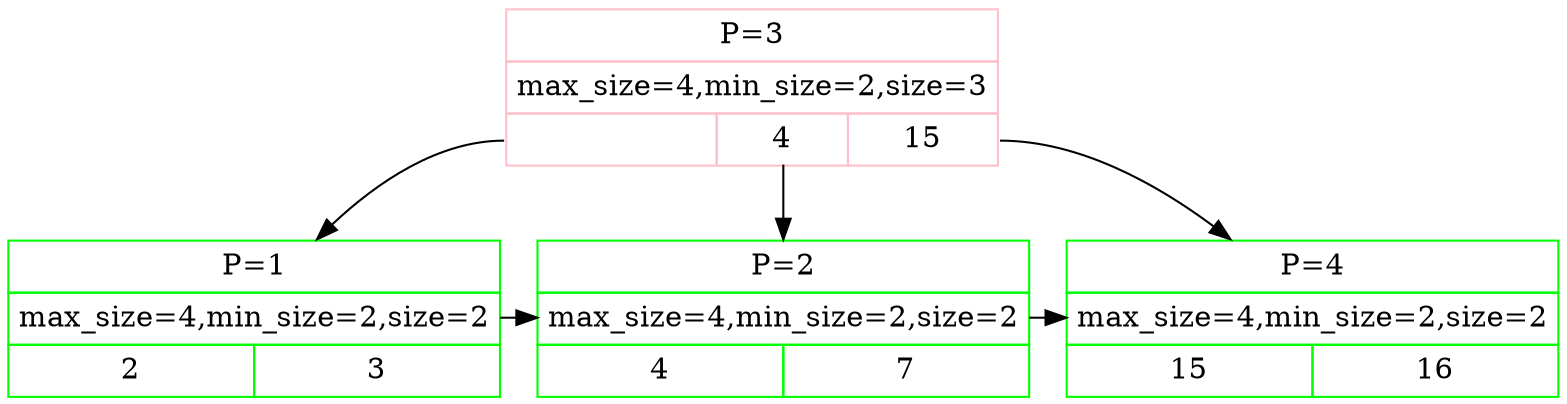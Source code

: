 digraph G {
INT_3[shape=plain color=pink label=<<TABLE BORDER="0" CELLBORDER="1" CELLSPACING="0" CELLPADDING="4">
<TR><TD COLSPAN="3">P=3</TD></TR>
<TR><TD COLSPAN="3">max_size=4,min_size=2,size=3</TD></TR>
<TR><TD PORT="p1"> </TD>
<TD PORT="p2">4</TD>
<TD PORT="p4">15</TD>
</TR></TABLE>>];
LEAF_1[shape=plain color=green label=<<TABLE BORDER="0" CELLBORDER="1" CELLSPACING="0" CELLPADDING="4">
<TR><TD COLSPAN="2">P=1</TD></TR>
<TR><TD COLSPAN="2">max_size=4,min_size=2,size=2</TD></TR>
<TR><TD>2</TD>
<TD>3</TD>
</TR></TABLE>>];
LEAF_1 -> LEAF_2;
{rank=same LEAF_1 LEAF_2};
INT_3:p1 -> LEAF_1;
LEAF_2[shape=plain color=green label=<<TABLE BORDER="0" CELLBORDER="1" CELLSPACING="0" CELLPADDING="4">
<TR><TD COLSPAN="2">P=2</TD></TR>
<TR><TD COLSPAN="2">max_size=4,min_size=2,size=2</TD></TR>
<TR><TD>4</TD>
<TD>7</TD>
</TR></TABLE>>];
LEAF_2 -> LEAF_4;
{rank=same LEAF_2 LEAF_4};
INT_3:p2 -> LEAF_2;
LEAF_4[shape=plain color=green label=<<TABLE BORDER="0" CELLBORDER="1" CELLSPACING="0" CELLPADDING="4">
<TR><TD COLSPAN="2">P=4</TD></TR>
<TR><TD COLSPAN="2">max_size=4,min_size=2,size=2</TD></TR>
<TR><TD>15</TD>
<TD>16</TD>
</TR></TABLE>>];
INT_3:p4 -> LEAF_4;
}
